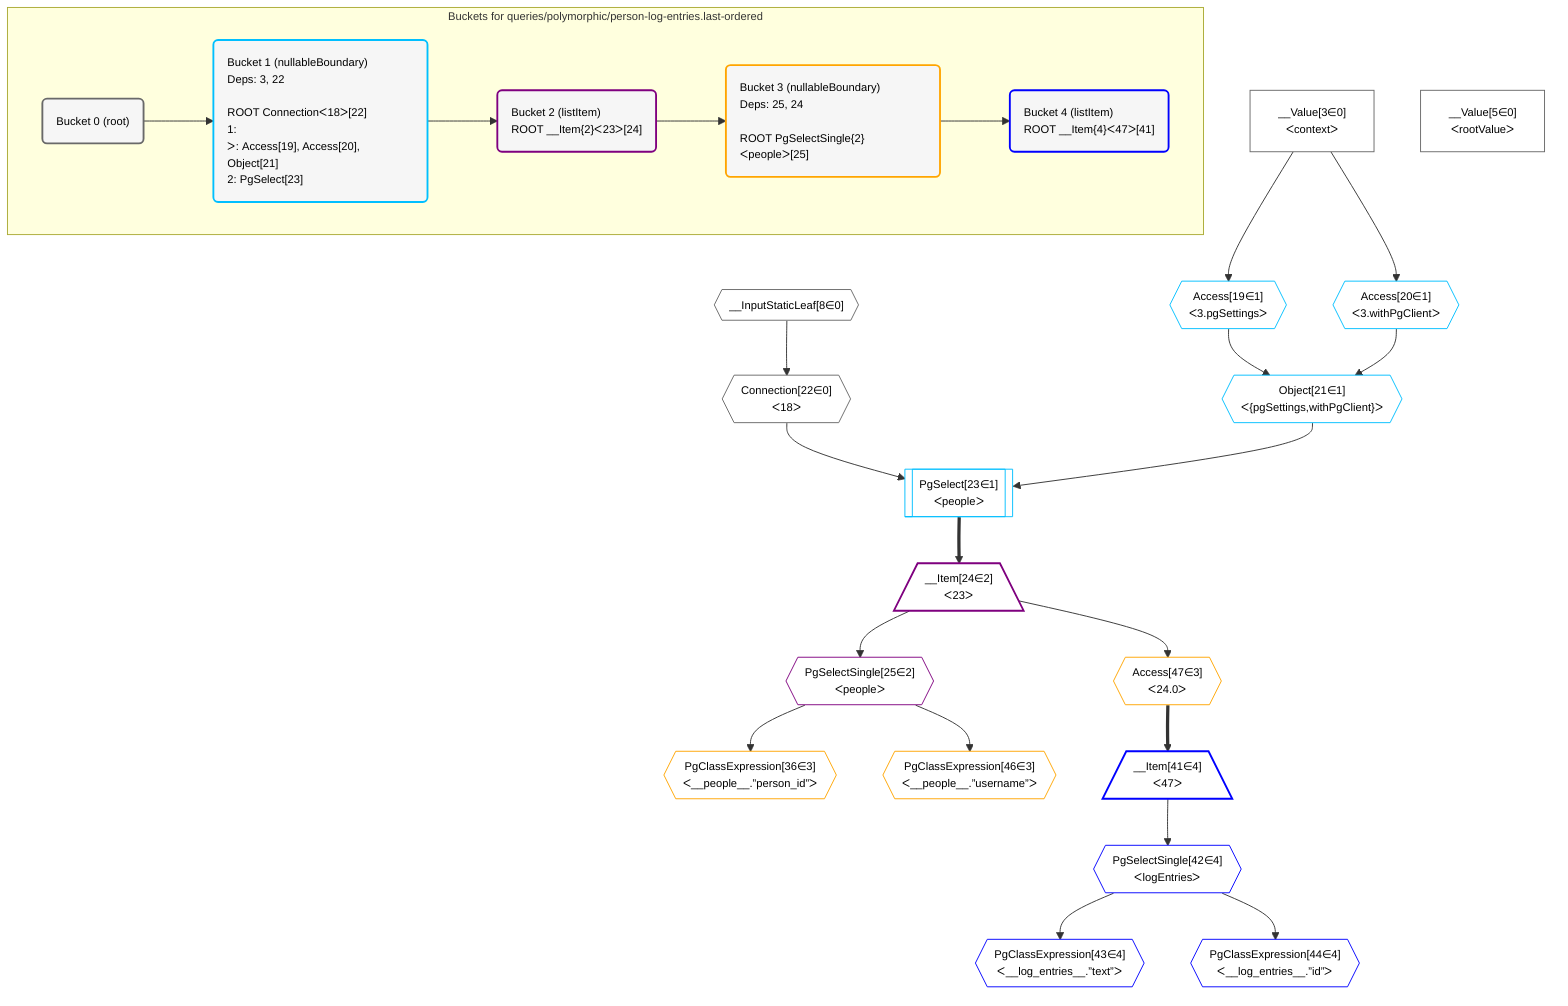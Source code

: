 %%{init: {'themeVariables': { 'fontSize': '12px'}}}%%
graph TD
    classDef path fill:#eee,stroke:#000,color:#000
    classDef plan fill:#fff,stroke-width:1px,color:#000
    classDef itemplan fill:#fff,stroke-width:2px,color:#000
    classDef unbatchedplan fill:#dff,stroke-width:1px,color:#000
    classDef sideeffectplan fill:#fcc,stroke-width:2px,color:#000
    classDef bucket fill:#f6f6f6,color:#000,stroke-width:2px,text-align:left


    %% define steps
    __Value3["__Value[3∈0]<br />ᐸcontextᐳ"]:::plan
    __Value5["__Value[5∈0]<br />ᐸrootValueᐳ"]:::plan
    __InputStaticLeaf8{{"__InputStaticLeaf[8∈0]"}}:::plan
    Access19{{"Access[19∈1]<br />ᐸ3.pgSettingsᐳ"}}:::plan
    Access20{{"Access[20∈1]<br />ᐸ3.withPgClientᐳ"}}:::plan
    Object21{{"Object[21∈1]<br />ᐸ{pgSettings,withPgClient}ᐳ"}}:::plan
    Connection22{{"Connection[22∈0]<br />ᐸ18ᐳ"}}:::plan
    PgSelect23[["PgSelect[23∈1]<br />ᐸpeopleᐳ"]]:::plan
    __Item24[/"__Item[24∈2]<br />ᐸ23ᐳ"\]:::itemplan
    PgSelectSingle25{{"PgSelectSingle[25∈2]<br />ᐸpeopleᐳ"}}:::plan
    PgClassExpression36{{"PgClassExpression[36∈3]<br />ᐸ__people__.”person_id”ᐳ"}}:::plan
    Access47{{"Access[47∈3]<br />ᐸ24.0ᐳ"}}:::plan
    __Item41[/"__Item[41∈4]<br />ᐸ47ᐳ"\]:::itemplan
    PgSelectSingle42{{"PgSelectSingle[42∈4]<br />ᐸlogEntriesᐳ"}}:::plan
    PgClassExpression43{{"PgClassExpression[43∈4]<br />ᐸ__log_entries__.”text”ᐳ"}}:::plan
    PgClassExpression44{{"PgClassExpression[44∈4]<br />ᐸ__log_entries__.”id”ᐳ"}}:::plan
    PgClassExpression46{{"PgClassExpression[46∈3]<br />ᐸ__people__.”username”ᐳ"}}:::plan

    %% plan dependencies
    __Value3 --> Access19
    __Value3 --> Access20
    Access19 & Access20 --> Object21
    __InputStaticLeaf8 --> Connection22
    Object21 & Connection22 --> PgSelect23
    PgSelect23 ==> __Item24
    __Item24 --> PgSelectSingle25
    PgSelectSingle25 --> PgClassExpression36
    __Item24 --> Access47
    Access47 ==> __Item41
    __Item41 --> PgSelectSingle42
    PgSelectSingle42 --> PgClassExpression43
    PgSelectSingle42 --> PgClassExpression44
    PgSelectSingle25 --> PgClassExpression46

    subgraph "Buckets for queries/polymorphic/person-log-entries.last-ordered"
    Bucket0("Bucket 0 (root)"):::bucket
    classDef bucket0 stroke:#696969
    class Bucket0,__Value3,__Value5,__InputStaticLeaf8,Connection22 bucket0
    Bucket1("Bucket 1 (nullableBoundary)<br />Deps: 3, 22<br /><br />ROOT Connectionᐸ18ᐳ[22]<br />1: <br />ᐳ: Access[19], Access[20], Object[21]<br />2: PgSelect[23]"):::bucket
    classDef bucket1 stroke:#00bfff
    class Bucket1,Access19,Access20,Object21,PgSelect23 bucket1
    Bucket2("Bucket 2 (listItem)<br />ROOT __Item{2}ᐸ23ᐳ[24]"):::bucket
    classDef bucket2 stroke:#7f007f
    class Bucket2,__Item24,PgSelectSingle25 bucket2
    Bucket3("Bucket 3 (nullableBoundary)<br />Deps: 25, 24<br /><br />ROOT PgSelectSingle{2}ᐸpeopleᐳ[25]"):::bucket
    classDef bucket3 stroke:#ffa500
    class Bucket3,PgClassExpression36,PgClassExpression46,Access47 bucket3
    Bucket4("Bucket 4 (listItem)<br />ROOT __Item{4}ᐸ47ᐳ[41]"):::bucket
    classDef bucket4 stroke:#0000ff
    class Bucket4,__Item41,PgSelectSingle42,PgClassExpression43,PgClassExpression44 bucket4
    Bucket0 --> Bucket1
    Bucket1 --> Bucket2
    Bucket2 --> Bucket3
    Bucket3 --> Bucket4
    end